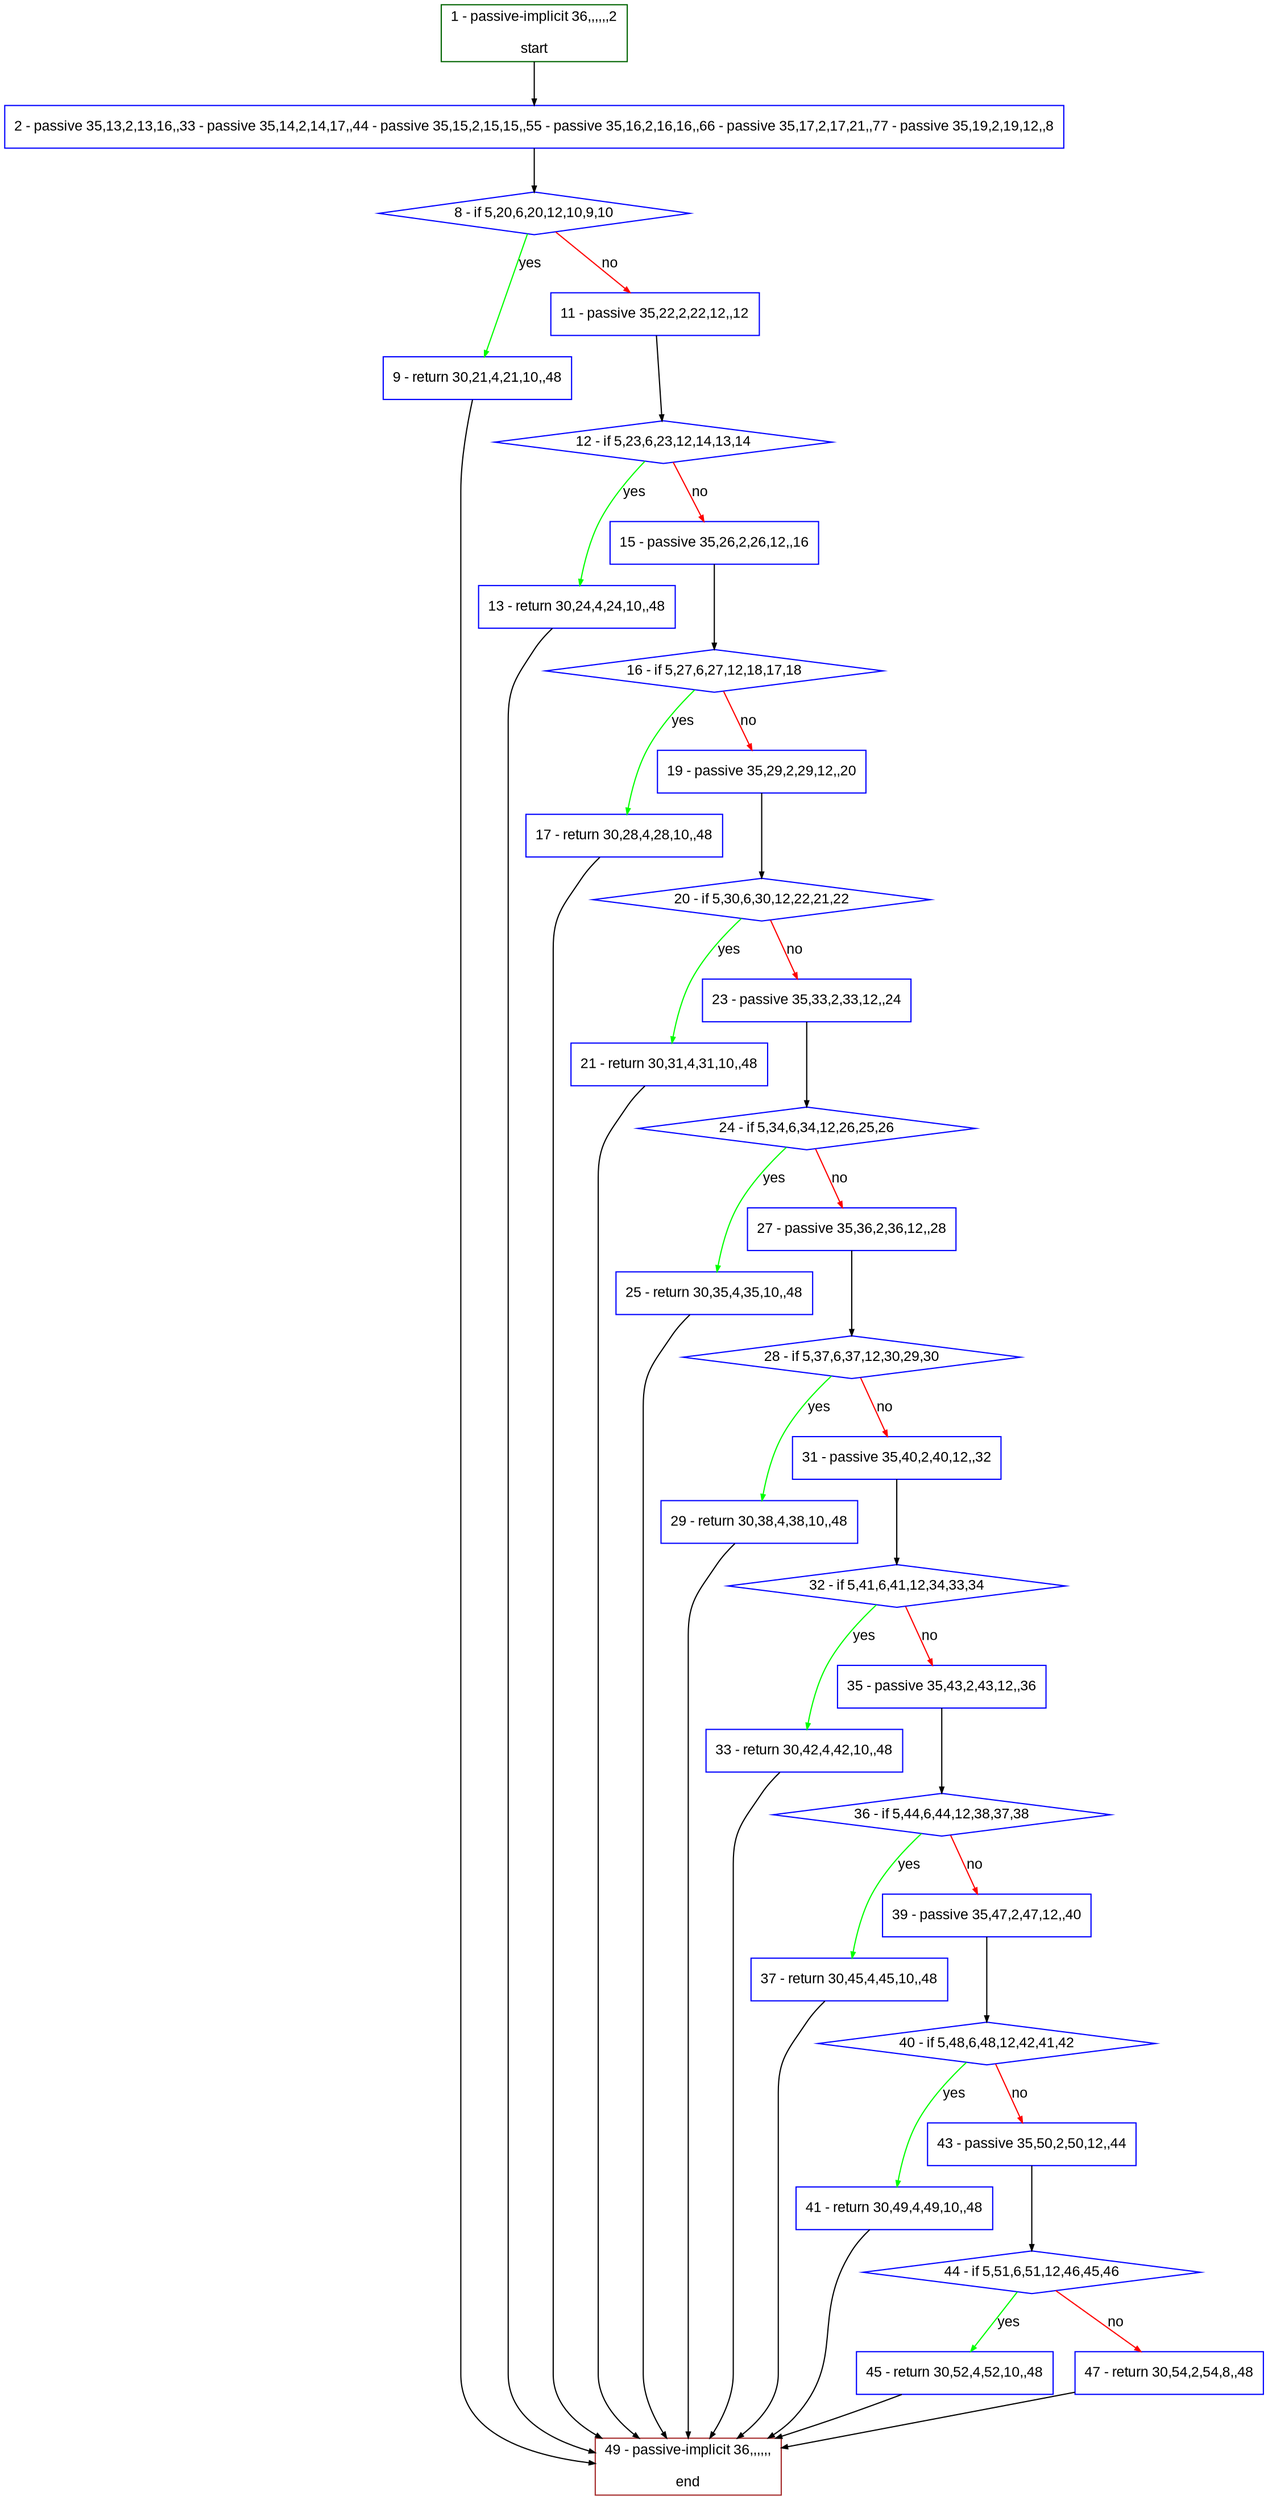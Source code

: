 digraph "" {
  graph [bgcolor="white", fillcolor="#FFFFCC", pack="true", packmode="clust", fontname="Arial", label="", fontsize="12", compound="true", style="rounded,filled"];
  node [node_initialized="no", fillcolor="white", fontname="Arial", label="", color="grey", fontsize="12", fixedsize="false", compound="true", shape="rectangle", style="filled"];
  edge [arrowtail="none", lhead="", fontcolor="black", fontname="Arial", label="", color="black", fontsize="12", arrowhead="normal", arrowsize="0.5", compound="true", ltail="", dir="forward"];
  __N1 [fillcolor="#ffffff", label="2 - passive 35,13,2,13,16,,33 - passive 35,14,2,14,17,,44 - passive 35,15,2,15,15,,55 - passive 35,16,2,16,16,,66 - passive 35,17,2,17,21,,77 - passive 35,19,2,19,12,,8", color="#0000ff", shape="box", style="filled"];
  __N2 [fillcolor="#ffffff", label="1 - passive-implicit 36,,,,,,2\n\nstart", color="#006400", shape="box", style="filled"];
  __N3 [fillcolor="#ffffff", label="8 - if 5,20,6,20,12,10,9,10", color="#0000ff", shape="diamond", style="filled"];
  __N4 [fillcolor="#ffffff", label="9 - return 30,21,4,21,10,,48", color="#0000ff", shape="box", style="filled"];
  __N5 [fillcolor="#ffffff", label="11 - passive 35,22,2,22,12,,12", color="#0000ff", shape="box", style="filled"];
  __N6 [fillcolor="#ffffff", label="49 - passive-implicit 36,,,,,,\n\nend", color="#a52a2a", shape="box", style="filled"];
  __N7 [fillcolor="#ffffff", label="12 - if 5,23,6,23,12,14,13,14", color="#0000ff", shape="diamond", style="filled"];
  __N8 [fillcolor="#ffffff", label="13 - return 30,24,4,24,10,,48", color="#0000ff", shape="box", style="filled"];
  __N9 [fillcolor="#ffffff", label="15 - passive 35,26,2,26,12,,16", color="#0000ff", shape="box", style="filled"];
  __N10 [fillcolor="#ffffff", label="16 - if 5,27,6,27,12,18,17,18", color="#0000ff", shape="diamond", style="filled"];
  __N11 [fillcolor="#ffffff", label="17 - return 30,28,4,28,10,,48", color="#0000ff", shape="box", style="filled"];
  __N12 [fillcolor="#ffffff", label="19 - passive 35,29,2,29,12,,20", color="#0000ff", shape="box", style="filled"];
  __N13 [fillcolor="#ffffff", label="20 - if 5,30,6,30,12,22,21,22", color="#0000ff", shape="diamond", style="filled"];
  __N14 [fillcolor="#ffffff", label="21 - return 30,31,4,31,10,,48", color="#0000ff", shape="box", style="filled"];
  __N15 [fillcolor="#ffffff", label="23 - passive 35,33,2,33,12,,24", color="#0000ff", shape="box", style="filled"];
  __N16 [fillcolor="#ffffff", label="24 - if 5,34,6,34,12,26,25,26", color="#0000ff", shape="diamond", style="filled"];
  __N17 [fillcolor="#ffffff", label="25 - return 30,35,4,35,10,,48", color="#0000ff", shape="box", style="filled"];
  __N18 [fillcolor="#ffffff", label="27 - passive 35,36,2,36,12,,28", color="#0000ff", shape="box", style="filled"];
  __N19 [fillcolor="#ffffff", label="28 - if 5,37,6,37,12,30,29,30", color="#0000ff", shape="diamond", style="filled"];
  __N20 [fillcolor="#ffffff", label="29 - return 30,38,4,38,10,,48", color="#0000ff", shape="box", style="filled"];
  __N21 [fillcolor="#ffffff", label="31 - passive 35,40,2,40,12,,32", color="#0000ff", shape="box", style="filled"];
  __N22 [fillcolor="#ffffff", label="32 - if 5,41,6,41,12,34,33,34", color="#0000ff", shape="diamond", style="filled"];
  __N23 [fillcolor="#ffffff", label="33 - return 30,42,4,42,10,,48", color="#0000ff", shape="box", style="filled"];
  __N24 [fillcolor="#ffffff", label="35 - passive 35,43,2,43,12,,36", color="#0000ff", shape="box", style="filled"];
  __N25 [fillcolor="#ffffff", label="36 - if 5,44,6,44,12,38,37,38", color="#0000ff", shape="diamond", style="filled"];
  __N26 [fillcolor="#ffffff", label="37 - return 30,45,4,45,10,,48", color="#0000ff", shape="box", style="filled"];
  __N27 [fillcolor="#ffffff", label="39 - passive 35,47,2,47,12,,40", color="#0000ff", shape="box", style="filled"];
  __N28 [fillcolor="#ffffff", label="40 - if 5,48,6,48,12,42,41,42", color="#0000ff", shape="diamond", style="filled"];
  __N29 [fillcolor="#ffffff", label="41 - return 30,49,4,49,10,,48", color="#0000ff", shape="box", style="filled"];
  __N30 [fillcolor="#ffffff", label="43 - passive 35,50,2,50,12,,44", color="#0000ff", shape="box", style="filled"];
  __N31 [fillcolor="#ffffff", label="44 - if 5,51,6,51,12,46,45,46", color="#0000ff", shape="diamond", style="filled"];
  __N32 [fillcolor="#ffffff", label="45 - return 30,52,4,52,10,,48", color="#0000ff", shape="box", style="filled"];
  __N33 [fillcolor="#ffffff", label="47 - return 30,54,2,54,8,,48", color="#0000ff", shape="box", style="filled"];
  __N2 -> __N1 [arrowtail="none", color="#000000", label="", arrowhead="normal", dir="forward"];
  __N1 -> __N3 [arrowtail="none", color="#000000", label="", arrowhead="normal", dir="forward"];
  __N3 -> __N4 [arrowtail="none", color="#00ff00", label="yes", arrowhead="normal", dir="forward"];
  __N3 -> __N5 [arrowtail="none", color="#ff0000", label="no", arrowhead="normal", dir="forward"];
  __N4 -> __N6 [arrowtail="none", color="#000000", label="", arrowhead="normal", dir="forward"];
  __N5 -> __N7 [arrowtail="none", color="#000000", label="", arrowhead="normal", dir="forward"];
  __N7 -> __N8 [arrowtail="none", color="#00ff00", label="yes", arrowhead="normal", dir="forward"];
  __N7 -> __N9 [arrowtail="none", color="#ff0000", label="no", arrowhead="normal", dir="forward"];
  __N8 -> __N6 [arrowtail="none", color="#000000", label="", arrowhead="normal", dir="forward"];
  __N9 -> __N10 [arrowtail="none", color="#000000", label="", arrowhead="normal", dir="forward"];
  __N10 -> __N11 [arrowtail="none", color="#00ff00", label="yes", arrowhead="normal", dir="forward"];
  __N10 -> __N12 [arrowtail="none", color="#ff0000", label="no", arrowhead="normal", dir="forward"];
  __N11 -> __N6 [arrowtail="none", color="#000000", label="", arrowhead="normal", dir="forward"];
  __N12 -> __N13 [arrowtail="none", color="#000000", label="", arrowhead="normal", dir="forward"];
  __N13 -> __N14 [arrowtail="none", color="#00ff00", label="yes", arrowhead="normal", dir="forward"];
  __N13 -> __N15 [arrowtail="none", color="#ff0000", label="no", arrowhead="normal", dir="forward"];
  __N14 -> __N6 [arrowtail="none", color="#000000", label="", arrowhead="normal", dir="forward"];
  __N15 -> __N16 [arrowtail="none", color="#000000", label="", arrowhead="normal", dir="forward"];
  __N16 -> __N17 [arrowtail="none", color="#00ff00", label="yes", arrowhead="normal", dir="forward"];
  __N16 -> __N18 [arrowtail="none", color="#ff0000", label="no", arrowhead="normal", dir="forward"];
  __N17 -> __N6 [arrowtail="none", color="#000000", label="", arrowhead="normal", dir="forward"];
  __N18 -> __N19 [arrowtail="none", color="#000000", label="", arrowhead="normal", dir="forward"];
  __N19 -> __N20 [arrowtail="none", color="#00ff00", label="yes", arrowhead="normal", dir="forward"];
  __N19 -> __N21 [arrowtail="none", color="#ff0000", label="no", arrowhead="normal", dir="forward"];
  __N20 -> __N6 [arrowtail="none", color="#000000", label="", arrowhead="normal", dir="forward"];
  __N21 -> __N22 [arrowtail="none", color="#000000", label="", arrowhead="normal", dir="forward"];
  __N22 -> __N23 [arrowtail="none", color="#00ff00", label="yes", arrowhead="normal", dir="forward"];
  __N22 -> __N24 [arrowtail="none", color="#ff0000", label="no", arrowhead="normal", dir="forward"];
  __N23 -> __N6 [arrowtail="none", color="#000000", label="", arrowhead="normal", dir="forward"];
  __N24 -> __N25 [arrowtail="none", color="#000000", label="", arrowhead="normal", dir="forward"];
  __N25 -> __N26 [arrowtail="none", color="#00ff00", label="yes", arrowhead="normal", dir="forward"];
  __N25 -> __N27 [arrowtail="none", color="#ff0000", label="no", arrowhead="normal", dir="forward"];
  __N26 -> __N6 [arrowtail="none", color="#000000", label="", arrowhead="normal", dir="forward"];
  __N27 -> __N28 [arrowtail="none", color="#000000", label="", arrowhead="normal", dir="forward"];
  __N28 -> __N29 [arrowtail="none", color="#00ff00", label="yes", arrowhead="normal", dir="forward"];
  __N28 -> __N30 [arrowtail="none", color="#ff0000", label="no", arrowhead="normal", dir="forward"];
  __N29 -> __N6 [arrowtail="none", color="#000000", label="", arrowhead="normal", dir="forward"];
  __N30 -> __N31 [arrowtail="none", color="#000000", label="", arrowhead="normal", dir="forward"];
  __N31 -> __N32 [arrowtail="none", color="#00ff00", label="yes", arrowhead="normal", dir="forward"];
  __N31 -> __N33 [arrowtail="none", color="#ff0000", label="no", arrowhead="normal", dir="forward"];
  __N32 -> __N6 [arrowtail="none", color="#000000", label="", arrowhead="normal", dir="forward"];
  __N33 -> __N6 [arrowtail="none", color="#000000", label="", arrowhead="normal", dir="forward"];
}
